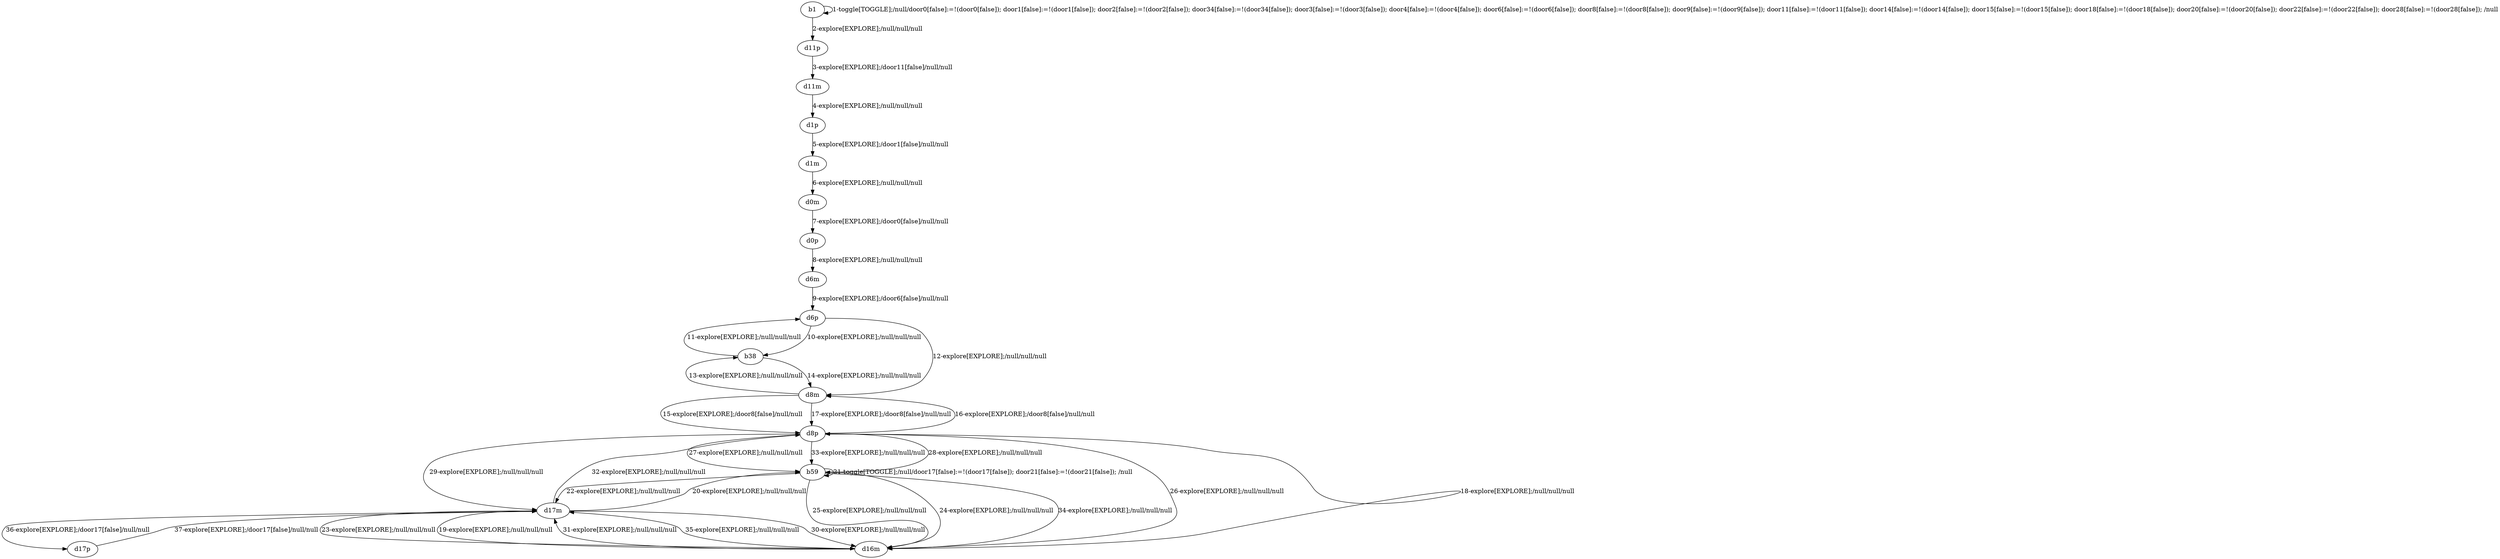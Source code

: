 # Total number of goals covered by this test: 1
# d17p --> d17m

digraph g {
"b1" -> "b1" [label = "1-toggle[TOGGLE];/null/door0[false]:=!(door0[false]); door1[false]:=!(door1[false]); door2[false]:=!(door2[false]); door34[false]:=!(door34[false]); door3[false]:=!(door3[false]); door4[false]:=!(door4[false]); door6[false]:=!(door6[false]); door8[false]:=!(door8[false]); door9[false]:=!(door9[false]); door11[false]:=!(door11[false]); door14[false]:=!(door14[false]); door15[false]:=!(door15[false]); door18[false]:=!(door18[false]); door20[false]:=!(door20[false]); door22[false]:=!(door22[false]); door28[false]:=!(door28[false]); /null"];
"b1" -> "d11p" [label = "2-explore[EXPLORE];/null/null/null"];
"d11p" -> "d11m" [label = "3-explore[EXPLORE];/door11[false]/null/null"];
"d11m" -> "d1p" [label = "4-explore[EXPLORE];/null/null/null"];
"d1p" -> "d1m" [label = "5-explore[EXPLORE];/door1[false]/null/null"];
"d1m" -> "d0m" [label = "6-explore[EXPLORE];/null/null/null"];
"d0m" -> "d0p" [label = "7-explore[EXPLORE];/door0[false]/null/null"];
"d0p" -> "d6m" [label = "8-explore[EXPLORE];/null/null/null"];
"d6m" -> "d6p" [label = "9-explore[EXPLORE];/door6[false]/null/null"];
"d6p" -> "b38" [label = "10-explore[EXPLORE];/null/null/null"];
"b38" -> "d6p" [label = "11-explore[EXPLORE];/null/null/null"];
"d6p" -> "d8m" [label = "12-explore[EXPLORE];/null/null/null"];
"d8m" -> "b38" [label = "13-explore[EXPLORE];/null/null/null"];
"b38" -> "d8m" [label = "14-explore[EXPLORE];/null/null/null"];
"d8m" -> "d8p" [label = "15-explore[EXPLORE];/door8[false]/null/null"];
"d8p" -> "d8m" [label = "16-explore[EXPLORE];/door8[false]/null/null"];
"d8m" -> "d8p" [label = "17-explore[EXPLORE];/door8[false]/null/null"];
"d8p" -> "d16m" [label = "18-explore[EXPLORE];/null/null/null"];
"d16m" -> "d17m" [label = "19-explore[EXPLORE];/null/null/null"];
"d17m" -> "b59" [label = "20-explore[EXPLORE];/null/null/null"];
"b59" -> "b59" [label = "21-toggle[TOGGLE];/null/door17[false]:=!(door17[false]); door21[false]:=!(door21[false]); /null"];
"b59" -> "d17m" [label = "22-explore[EXPLORE];/null/null/null"];
"d17m" -> "d16m" [label = "23-explore[EXPLORE];/null/null/null"];
"d16m" -> "b59" [label = "24-explore[EXPLORE];/null/null/null"];
"b59" -> "d16m" [label = "25-explore[EXPLORE];/null/null/null"];
"d16m" -> "d8p" [label = "26-explore[EXPLORE];/null/null/null"];
"d8p" -> "b59" [label = "27-explore[EXPLORE];/null/null/null"];
"b59" -> "d8p" [label = "28-explore[EXPLORE];/null/null/null"];
"d8p" -> "d17m" [label = "29-explore[EXPLORE];/null/null/null"];
"d17m" -> "d16m" [label = "30-explore[EXPLORE];/null/null/null"];
"d16m" -> "d17m" [label = "31-explore[EXPLORE];/null/null/null"];
"d17m" -> "d8p" [label = "32-explore[EXPLORE];/null/null/null"];
"d8p" -> "b59" [label = "33-explore[EXPLORE];/null/null/null"];
"b59" -> "d16m" [label = "34-explore[EXPLORE];/null/null/null"];
"d16m" -> "d17m" [label = "35-explore[EXPLORE];/null/null/null"];
"d17m" -> "d17p" [label = "36-explore[EXPLORE];/door17[false]/null/null"];
"d17p" -> "d17m" [label = "37-explore[EXPLORE];/door17[false]/null/null"];
}